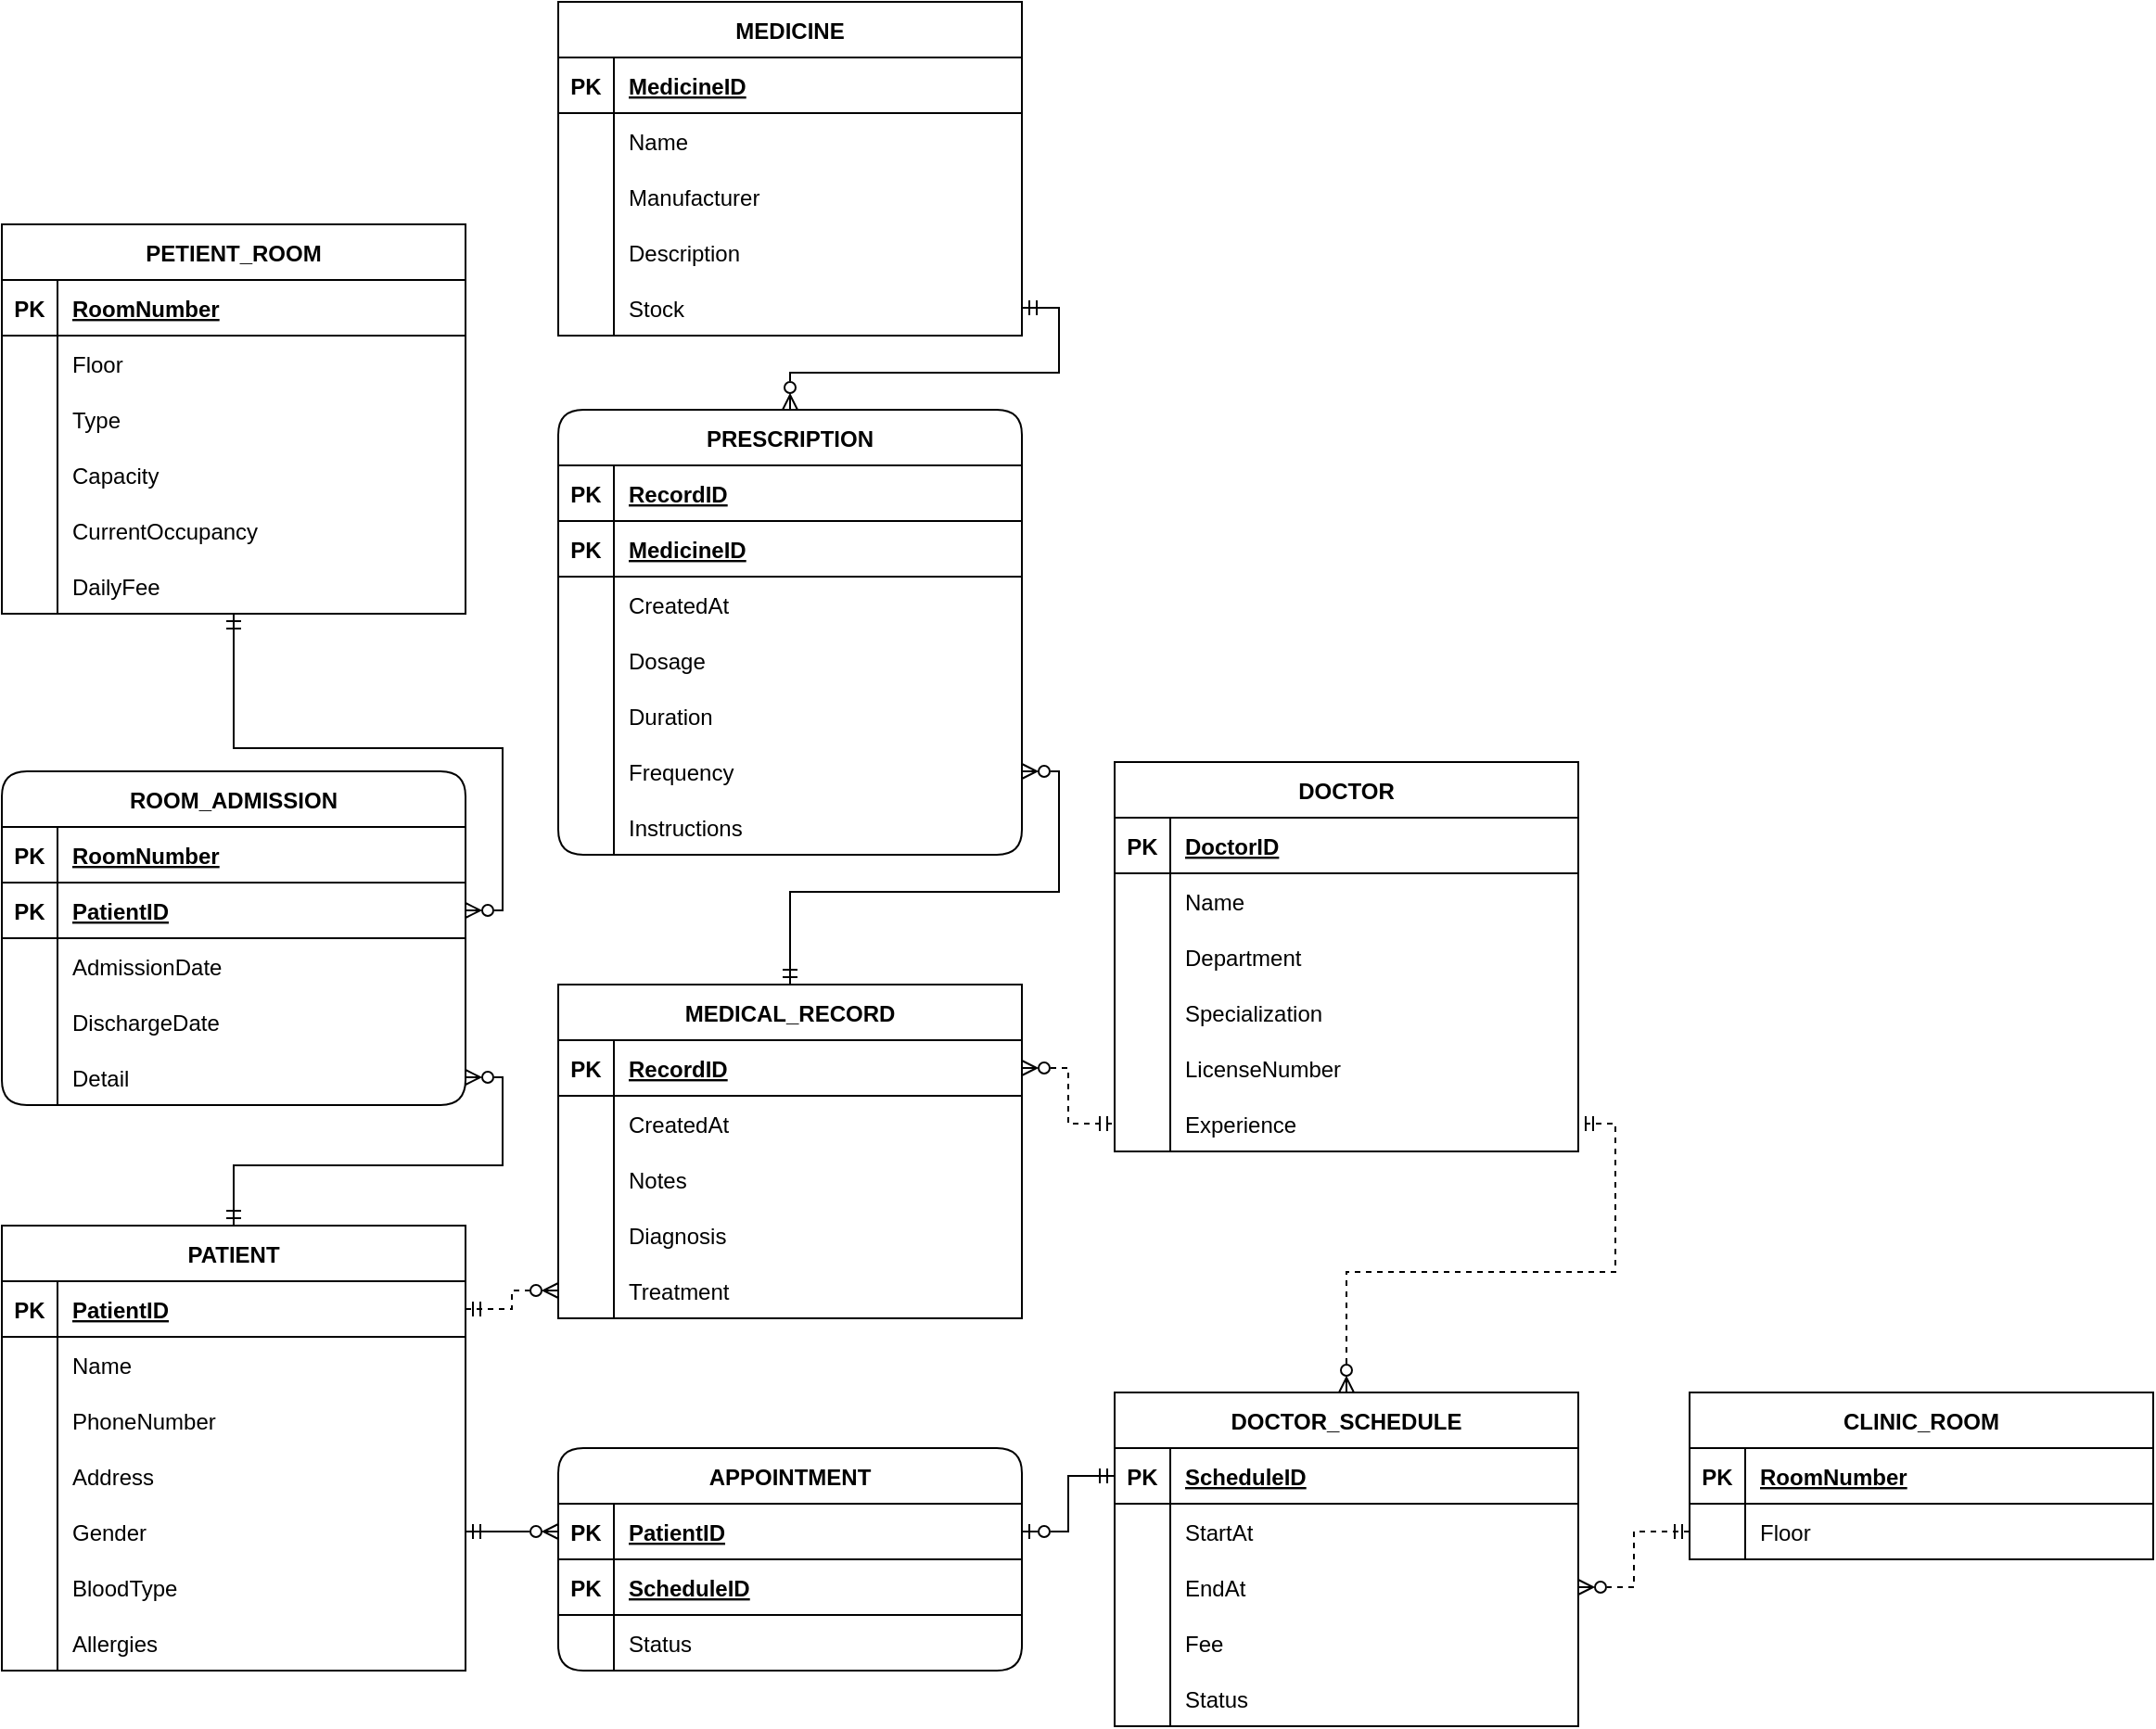 <mxfile version="24.8.3">
  <diagram id="R2lEEEUBdFMjLlhIrx00" name="Page-1">
    <mxGraphModel dx="1835" dy="2538" grid="1" gridSize="10" guides="1" tooltips="1" connect="1" arrows="1" fold="1" page="1" pageScale="1" pageWidth="850" pageHeight="1100" math="0" shadow="0" extFonts="Permanent Marker^https://fonts.googleapis.com/css?family=Permanent+Marker">
      <root>
        <mxCell id="0" />
        <mxCell id="1" parent="0" />
        <mxCell id="I-e72GIPT0ei3jprQXxF-21" value="MEDICINE" style="shape=table;startSize=30;container=1;collapsible=1;childLayout=tableLayout;fixedRows=1;rowLines=0;fontStyle=1;align=center;resizeLast=1;" vertex="1" parent="1">
          <mxGeometry x="270" y="-560" width="250" height="180" as="geometry" />
        </mxCell>
        <mxCell id="I-e72GIPT0ei3jprQXxF-22" value="" style="shape=partialRectangle;collapsible=0;dropTarget=0;pointerEvents=0;fillColor=none;points=[[0,0.5],[1,0.5]];portConstraint=eastwest;top=0;left=0;right=0;bottom=1;" vertex="1" parent="I-e72GIPT0ei3jprQXxF-21">
          <mxGeometry y="30" width="250" height="30" as="geometry" />
        </mxCell>
        <mxCell id="I-e72GIPT0ei3jprQXxF-23" value="PK" style="shape=partialRectangle;overflow=hidden;connectable=0;fillColor=none;top=0;left=0;bottom=0;right=0;fontStyle=1;" vertex="1" parent="I-e72GIPT0ei3jprQXxF-22">
          <mxGeometry width="30" height="30" as="geometry">
            <mxRectangle width="30" height="30" as="alternateBounds" />
          </mxGeometry>
        </mxCell>
        <mxCell id="I-e72GIPT0ei3jprQXxF-24" value="MedicineID" style="shape=partialRectangle;overflow=hidden;connectable=0;fillColor=none;top=0;left=0;bottom=0;right=0;align=left;spacingLeft=6;fontStyle=5;" vertex="1" parent="I-e72GIPT0ei3jprQXxF-22">
          <mxGeometry x="30" width="220" height="30" as="geometry">
            <mxRectangle width="220" height="30" as="alternateBounds" />
          </mxGeometry>
        </mxCell>
        <mxCell id="I-e72GIPT0ei3jprQXxF-28" value="" style="shape=partialRectangle;collapsible=0;dropTarget=0;pointerEvents=0;fillColor=none;points=[[0,0.5],[1,0.5]];portConstraint=eastwest;top=0;left=0;right=0;bottom=0;" vertex="1" parent="I-e72GIPT0ei3jprQXxF-21">
          <mxGeometry y="60" width="250" height="30" as="geometry" />
        </mxCell>
        <mxCell id="I-e72GIPT0ei3jprQXxF-29" value="" style="shape=partialRectangle;overflow=hidden;connectable=0;fillColor=none;top=0;left=0;bottom=0;right=0;" vertex="1" parent="I-e72GIPT0ei3jprQXxF-28">
          <mxGeometry width="30" height="30" as="geometry">
            <mxRectangle width="30" height="30" as="alternateBounds" />
          </mxGeometry>
        </mxCell>
        <mxCell id="I-e72GIPT0ei3jprQXxF-30" value="Name" style="shape=partialRectangle;overflow=hidden;connectable=0;fillColor=none;top=0;left=0;bottom=0;right=0;align=left;spacingLeft=6;" vertex="1" parent="I-e72GIPT0ei3jprQXxF-28">
          <mxGeometry x="30" width="220" height="30" as="geometry">
            <mxRectangle width="220" height="30" as="alternateBounds" />
          </mxGeometry>
        </mxCell>
        <mxCell id="I-e72GIPT0ei3jprQXxF-31" value="" style="shape=partialRectangle;collapsible=0;dropTarget=0;pointerEvents=0;fillColor=none;points=[[0,0.5],[1,0.5]];portConstraint=eastwest;top=0;left=0;right=0;bottom=0;" vertex="1" parent="I-e72GIPT0ei3jprQXxF-21">
          <mxGeometry y="90" width="250" height="30" as="geometry" />
        </mxCell>
        <mxCell id="I-e72GIPT0ei3jprQXxF-32" value="" style="shape=partialRectangle;overflow=hidden;connectable=0;fillColor=none;top=0;left=0;bottom=0;right=0;" vertex="1" parent="I-e72GIPT0ei3jprQXxF-31">
          <mxGeometry width="30" height="30" as="geometry">
            <mxRectangle width="30" height="30" as="alternateBounds" />
          </mxGeometry>
        </mxCell>
        <mxCell id="I-e72GIPT0ei3jprQXxF-33" value="Manufacturer" style="shape=partialRectangle;overflow=hidden;connectable=0;fillColor=none;top=0;left=0;bottom=0;right=0;align=left;spacingLeft=6;" vertex="1" parent="I-e72GIPT0ei3jprQXxF-31">
          <mxGeometry x="30" width="220" height="30" as="geometry">
            <mxRectangle width="220" height="30" as="alternateBounds" />
          </mxGeometry>
        </mxCell>
        <mxCell id="I-e72GIPT0ei3jprQXxF-34" value="" style="shape=partialRectangle;collapsible=0;dropTarget=0;pointerEvents=0;fillColor=none;points=[[0,0.5],[1,0.5]];portConstraint=eastwest;top=0;left=0;right=0;bottom=0;" vertex="1" parent="I-e72GIPT0ei3jprQXxF-21">
          <mxGeometry y="120" width="250" height="30" as="geometry" />
        </mxCell>
        <mxCell id="I-e72GIPT0ei3jprQXxF-35" value="" style="shape=partialRectangle;overflow=hidden;connectable=0;fillColor=none;top=0;left=0;bottom=0;right=0;" vertex="1" parent="I-e72GIPT0ei3jprQXxF-34">
          <mxGeometry width="30" height="30" as="geometry">
            <mxRectangle width="30" height="30" as="alternateBounds" />
          </mxGeometry>
        </mxCell>
        <mxCell id="I-e72GIPT0ei3jprQXxF-36" value="Description" style="shape=partialRectangle;overflow=hidden;connectable=0;fillColor=none;top=0;left=0;bottom=0;right=0;align=left;spacingLeft=6;" vertex="1" parent="I-e72GIPT0ei3jprQXxF-34">
          <mxGeometry x="30" width="220" height="30" as="geometry">
            <mxRectangle width="220" height="30" as="alternateBounds" />
          </mxGeometry>
        </mxCell>
        <mxCell id="I-e72GIPT0ei3jprQXxF-37" value="" style="shape=partialRectangle;collapsible=0;dropTarget=0;pointerEvents=0;fillColor=none;points=[[0,0.5],[1,0.5]];portConstraint=eastwest;top=0;left=0;right=0;bottom=0;" vertex="1" parent="I-e72GIPT0ei3jprQXxF-21">
          <mxGeometry y="150" width="250" height="30" as="geometry" />
        </mxCell>
        <mxCell id="I-e72GIPT0ei3jprQXxF-38" value="" style="shape=partialRectangle;overflow=hidden;connectable=0;fillColor=none;top=0;left=0;bottom=0;right=0;" vertex="1" parent="I-e72GIPT0ei3jprQXxF-37">
          <mxGeometry width="30" height="30" as="geometry">
            <mxRectangle width="30" height="30" as="alternateBounds" />
          </mxGeometry>
        </mxCell>
        <mxCell id="I-e72GIPT0ei3jprQXxF-39" value="Stock" style="shape=partialRectangle;overflow=hidden;connectable=0;fillColor=none;top=0;left=0;bottom=0;right=0;align=left;spacingLeft=6;" vertex="1" parent="I-e72GIPT0ei3jprQXxF-37">
          <mxGeometry x="30" width="220" height="30" as="geometry">
            <mxRectangle width="220" height="30" as="alternateBounds" />
          </mxGeometry>
        </mxCell>
        <mxCell id="I-e72GIPT0ei3jprQXxF-89" value="" style="edgeStyle=orthogonalEdgeStyle;rounded=0;orthogonalLoop=1;jettySize=auto;html=1;startArrow=ERmandOne;startFill=0;endArrow=ERzeroToMany;endFill=0;" edge="1" parent="1" source="I-e72GIPT0ei3jprQXxF-48" target="I-e72GIPT0ei3jprQXxF-83">
          <mxGeometry relative="1" as="geometry" />
        </mxCell>
        <mxCell id="I-e72GIPT0ei3jprQXxF-48" value="PETIENT_ROOM" style="shape=table;startSize=30;container=1;collapsible=1;childLayout=tableLayout;fixedRows=1;rowLines=0;fontStyle=1;align=center;resizeLast=1;" vertex="1" parent="1">
          <mxGeometry x="-30" y="-440" width="250" height="210" as="geometry" />
        </mxCell>
        <mxCell id="I-e72GIPT0ei3jprQXxF-49" value="" style="shape=partialRectangle;collapsible=0;dropTarget=0;pointerEvents=0;fillColor=none;points=[[0,0.5],[1,0.5]];portConstraint=eastwest;top=0;left=0;right=0;bottom=1;" vertex="1" parent="I-e72GIPT0ei3jprQXxF-48">
          <mxGeometry y="30" width="250" height="30" as="geometry" />
        </mxCell>
        <mxCell id="I-e72GIPT0ei3jprQXxF-50" value="PK" style="shape=partialRectangle;overflow=hidden;connectable=0;fillColor=none;top=0;left=0;bottom=0;right=0;fontStyle=1;" vertex="1" parent="I-e72GIPT0ei3jprQXxF-49">
          <mxGeometry width="30" height="30" as="geometry">
            <mxRectangle width="30" height="30" as="alternateBounds" />
          </mxGeometry>
        </mxCell>
        <mxCell id="I-e72GIPT0ei3jprQXxF-51" value="RoomNumber" style="shape=partialRectangle;overflow=hidden;connectable=0;fillColor=none;top=0;left=0;bottom=0;right=0;align=left;spacingLeft=6;fontStyle=5;" vertex="1" parent="I-e72GIPT0ei3jprQXxF-49">
          <mxGeometry x="30" width="220" height="30" as="geometry">
            <mxRectangle width="220" height="30" as="alternateBounds" />
          </mxGeometry>
        </mxCell>
        <mxCell id="I-e72GIPT0ei3jprQXxF-52" value="" style="shape=partialRectangle;collapsible=0;dropTarget=0;pointerEvents=0;fillColor=none;points=[[0,0.5],[1,0.5]];portConstraint=eastwest;top=0;left=0;right=0;bottom=0;" vertex="1" parent="I-e72GIPT0ei3jprQXxF-48">
          <mxGeometry y="60" width="250" height="30" as="geometry" />
        </mxCell>
        <mxCell id="I-e72GIPT0ei3jprQXxF-53" value="" style="shape=partialRectangle;overflow=hidden;connectable=0;fillColor=none;top=0;left=0;bottom=0;right=0;" vertex="1" parent="I-e72GIPT0ei3jprQXxF-52">
          <mxGeometry width="30" height="30" as="geometry">
            <mxRectangle width="30" height="30" as="alternateBounds" />
          </mxGeometry>
        </mxCell>
        <mxCell id="I-e72GIPT0ei3jprQXxF-54" value="Floor" style="shape=partialRectangle;overflow=hidden;connectable=0;fillColor=none;top=0;left=0;bottom=0;right=0;align=left;spacingLeft=6;" vertex="1" parent="I-e72GIPT0ei3jprQXxF-52">
          <mxGeometry x="30" width="220" height="30" as="geometry">
            <mxRectangle width="220" height="30" as="alternateBounds" />
          </mxGeometry>
        </mxCell>
        <mxCell id="I-e72GIPT0ei3jprQXxF-55" value="" style="shape=partialRectangle;collapsible=0;dropTarget=0;pointerEvents=0;fillColor=none;points=[[0,0.5],[1,0.5]];portConstraint=eastwest;top=0;left=0;right=0;bottom=0;" vertex="1" parent="I-e72GIPT0ei3jprQXxF-48">
          <mxGeometry y="90" width="250" height="30" as="geometry" />
        </mxCell>
        <mxCell id="I-e72GIPT0ei3jprQXxF-56" value="" style="shape=partialRectangle;overflow=hidden;connectable=0;fillColor=none;top=0;left=0;bottom=0;right=0;" vertex="1" parent="I-e72GIPT0ei3jprQXxF-55">
          <mxGeometry width="30" height="30" as="geometry">
            <mxRectangle width="30" height="30" as="alternateBounds" />
          </mxGeometry>
        </mxCell>
        <mxCell id="I-e72GIPT0ei3jprQXxF-57" value="Type" style="shape=partialRectangle;overflow=hidden;connectable=0;fillColor=none;top=0;left=0;bottom=0;right=0;align=left;spacingLeft=6;" vertex="1" parent="I-e72GIPT0ei3jprQXxF-55">
          <mxGeometry x="30" width="220" height="30" as="geometry">
            <mxRectangle width="220" height="30" as="alternateBounds" />
          </mxGeometry>
        </mxCell>
        <mxCell id="I-e72GIPT0ei3jprQXxF-58" value="" style="shape=partialRectangle;collapsible=0;dropTarget=0;pointerEvents=0;fillColor=none;points=[[0,0.5],[1,0.5]];portConstraint=eastwest;top=0;left=0;right=0;bottom=0;" vertex="1" parent="I-e72GIPT0ei3jprQXxF-48">
          <mxGeometry y="120" width="250" height="30" as="geometry" />
        </mxCell>
        <mxCell id="I-e72GIPT0ei3jprQXxF-59" value="" style="shape=partialRectangle;overflow=hidden;connectable=0;fillColor=none;top=0;left=0;bottom=0;right=0;" vertex="1" parent="I-e72GIPT0ei3jprQXxF-58">
          <mxGeometry width="30" height="30" as="geometry">
            <mxRectangle width="30" height="30" as="alternateBounds" />
          </mxGeometry>
        </mxCell>
        <mxCell id="I-e72GIPT0ei3jprQXxF-60" value="Capacity" style="shape=partialRectangle;overflow=hidden;connectable=0;fillColor=none;top=0;left=0;bottom=0;right=0;align=left;spacingLeft=6;" vertex="1" parent="I-e72GIPT0ei3jprQXxF-58">
          <mxGeometry x="30" width="220" height="30" as="geometry">
            <mxRectangle width="220" height="30" as="alternateBounds" />
          </mxGeometry>
        </mxCell>
        <mxCell id="I-e72GIPT0ei3jprQXxF-64" value="" style="shape=partialRectangle;collapsible=0;dropTarget=0;pointerEvents=0;fillColor=none;points=[[0,0.5],[1,0.5]];portConstraint=eastwest;top=0;left=0;right=0;bottom=0;" vertex="1" parent="I-e72GIPT0ei3jprQXxF-48">
          <mxGeometry y="150" width="250" height="30" as="geometry" />
        </mxCell>
        <mxCell id="I-e72GIPT0ei3jprQXxF-65" value="" style="shape=partialRectangle;overflow=hidden;connectable=0;fillColor=none;top=0;left=0;bottom=0;right=0;" vertex="1" parent="I-e72GIPT0ei3jprQXxF-64">
          <mxGeometry width="30" height="30" as="geometry">
            <mxRectangle width="30" height="30" as="alternateBounds" />
          </mxGeometry>
        </mxCell>
        <mxCell id="I-e72GIPT0ei3jprQXxF-66" value="CurrentOccupancy" style="shape=partialRectangle;overflow=hidden;connectable=0;fillColor=none;top=0;left=0;bottom=0;right=0;align=left;spacingLeft=6;" vertex="1" parent="I-e72GIPT0ei3jprQXxF-64">
          <mxGeometry x="30" width="220" height="30" as="geometry">
            <mxRectangle width="220" height="30" as="alternateBounds" />
          </mxGeometry>
        </mxCell>
        <mxCell id="I-e72GIPT0ei3jprQXxF-86" value="" style="shape=partialRectangle;collapsible=0;dropTarget=0;pointerEvents=0;fillColor=none;points=[[0,0.5],[1,0.5]];portConstraint=eastwest;top=0;left=0;right=0;bottom=0;" vertex="1" parent="I-e72GIPT0ei3jprQXxF-48">
          <mxGeometry y="180" width="250" height="30" as="geometry" />
        </mxCell>
        <mxCell id="I-e72GIPT0ei3jprQXxF-87" value="" style="shape=partialRectangle;overflow=hidden;connectable=0;fillColor=none;top=0;left=0;bottom=0;right=0;" vertex="1" parent="I-e72GIPT0ei3jprQXxF-86">
          <mxGeometry width="30" height="30" as="geometry">
            <mxRectangle width="30" height="30" as="alternateBounds" />
          </mxGeometry>
        </mxCell>
        <mxCell id="I-e72GIPT0ei3jprQXxF-88" value="DailyFee" style="shape=partialRectangle;overflow=hidden;connectable=0;fillColor=none;top=0;left=0;bottom=0;right=0;align=left;spacingLeft=6;" vertex="1" parent="I-e72GIPT0ei3jprQXxF-86">
          <mxGeometry x="30" width="220" height="30" as="geometry">
            <mxRectangle width="220" height="30" as="alternateBounds" />
          </mxGeometry>
        </mxCell>
        <mxCell id="I-e72GIPT0ei3jprQXxF-67" value="ROOM_ADMISSION" style="shape=table;startSize=30;container=1;collapsible=1;childLayout=tableLayout;fixedRows=1;rowLines=0;fontStyle=1;align=center;resizeLast=1;rounded=1;" vertex="1" parent="1">
          <mxGeometry x="-30" y="-145" width="250" height="180" as="geometry" />
        </mxCell>
        <mxCell id="I-e72GIPT0ei3jprQXxF-68" value="" style="shape=partialRectangle;collapsible=0;dropTarget=0;pointerEvents=0;fillColor=none;points=[[0,0.5],[1,0.5]];portConstraint=eastwest;top=0;left=0;right=0;bottom=1;" vertex="1" parent="I-e72GIPT0ei3jprQXxF-67">
          <mxGeometry y="30" width="250" height="30" as="geometry" />
        </mxCell>
        <mxCell id="I-e72GIPT0ei3jprQXxF-69" value="PK" style="shape=partialRectangle;overflow=hidden;connectable=0;fillColor=none;top=0;left=0;bottom=0;right=0;fontStyle=1;" vertex="1" parent="I-e72GIPT0ei3jprQXxF-68">
          <mxGeometry width="30" height="30" as="geometry">
            <mxRectangle width="30" height="30" as="alternateBounds" />
          </mxGeometry>
        </mxCell>
        <mxCell id="I-e72GIPT0ei3jprQXxF-70" value="RoomNumber" style="shape=partialRectangle;overflow=hidden;connectable=0;fillColor=none;top=0;left=0;bottom=0;right=0;align=left;spacingLeft=6;fontStyle=5;" vertex="1" parent="I-e72GIPT0ei3jprQXxF-68">
          <mxGeometry x="30" width="220" height="30" as="geometry">
            <mxRectangle width="220" height="30" as="alternateBounds" />
          </mxGeometry>
        </mxCell>
        <mxCell id="I-e72GIPT0ei3jprQXxF-83" value="" style="shape=partialRectangle;collapsible=0;dropTarget=0;pointerEvents=0;fillColor=none;points=[[0,0.5],[1,0.5]];portConstraint=eastwest;top=0;left=0;right=0;bottom=1;" vertex="1" parent="I-e72GIPT0ei3jprQXxF-67">
          <mxGeometry y="60" width="250" height="30" as="geometry" />
        </mxCell>
        <mxCell id="I-e72GIPT0ei3jprQXxF-84" value="PK" style="shape=partialRectangle;overflow=hidden;connectable=0;fillColor=none;top=0;left=0;bottom=0;right=0;fontStyle=1;" vertex="1" parent="I-e72GIPT0ei3jprQXxF-83">
          <mxGeometry width="30" height="30" as="geometry">
            <mxRectangle width="30" height="30" as="alternateBounds" />
          </mxGeometry>
        </mxCell>
        <mxCell id="I-e72GIPT0ei3jprQXxF-85" value="PatientID" style="shape=partialRectangle;overflow=hidden;connectable=0;fillColor=none;top=0;left=0;bottom=0;right=0;align=left;spacingLeft=6;fontStyle=5;" vertex="1" parent="I-e72GIPT0ei3jprQXxF-83">
          <mxGeometry x="30" width="220" height="30" as="geometry">
            <mxRectangle width="220" height="30" as="alternateBounds" />
          </mxGeometry>
        </mxCell>
        <mxCell id="I-e72GIPT0ei3jprQXxF-71" value="" style="shape=partialRectangle;collapsible=0;dropTarget=0;pointerEvents=0;fillColor=none;points=[[0,0.5],[1,0.5]];portConstraint=eastwest;top=0;left=0;right=0;bottom=0;" vertex="1" parent="I-e72GIPT0ei3jprQXxF-67">
          <mxGeometry y="90" width="250" height="30" as="geometry" />
        </mxCell>
        <mxCell id="I-e72GIPT0ei3jprQXxF-72" value="" style="shape=partialRectangle;overflow=hidden;connectable=0;fillColor=none;top=0;left=0;bottom=0;right=0;" vertex="1" parent="I-e72GIPT0ei3jprQXxF-71">
          <mxGeometry width="30" height="30" as="geometry">
            <mxRectangle width="30" height="30" as="alternateBounds" />
          </mxGeometry>
        </mxCell>
        <mxCell id="I-e72GIPT0ei3jprQXxF-73" value="AdmissionDate" style="shape=partialRectangle;overflow=hidden;connectable=0;fillColor=none;top=0;left=0;bottom=0;right=0;align=left;spacingLeft=6;" vertex="1" parent="I-e72GIPT0ei3jprQXxF-71">
          <mxGeometry x="30" width="220" height="30" as="geometry">
            <mxRectangle width="220" height="30" as="alternateBounds" />
          </mxGeometry>
        </mxCell>
        <mxCell id="I-e72GIPT0ei3jprQXxF-74" value="" style="shape=partialRectangle;collapsible=0;dropTarget=0;pointerEvents=0;fillColor=none;points=[[0,0.5],[1,0.5]];portConstraint=eastwest;top=0;left=0;right=0;bottom=0;" vertex="1" parent="I-e72GIPT0ei3jprQXxF-67">
          <mxGeometry y="120" width="250" height="30" as="geometry" />
        </mxCell>
        <mxCell id="I-e72GIPT0ei3jprQXxF-75" value="" style="shape=partialRectangle;overflow=hidden;connectable=0;fillColor=none;top=0;left=0;bottom=0;right=0;" vertex="1" parent="I-e72GIPT0ei3jprQXxF-74">
          <mxGeometry width="30" height="30" as="geometry">
            <mxRectangle width="30" height="30" as="alternateBounds" />
          </mxGeometry>
        </mxCell>
        <mxCell id="I-e72GIPT0ei3jprQXxF-76" value="DischargeDate" style="shape=partialRectangle;overflow=hidden;connectable=0;fillColor=none;top=0;left=0;bottom=0;right=0;align=left;spacingLeft=6;" vertex="1" parent="I-e72GIPT0ei3jprQXxF-74">
          <mxGeometry x="30" width="220" height="30" as="geometry">
            <mxRectangle width="220" height="30" as="alternateBounds" />
          </mxGeometry>
        </mxCell>
        <mxCell id="I-e72GIPT0ei3jprQXxF-77" value="" style="shape=partialRectangle;collapsible=0;dropTarget=0;pointerEvents=0;fillColor=none;points=[[0,0.5],[1,0.5]];portConstraint=eastwest;top=0;left=0;right=0;bottom=0;" vertex="1" parent="I-e72GIPT0ei3jprQXxF-67">
          <mxGeometry y="150" width="250" height="30" as="geometry" />
        </mxCell>
        <mxCell id="I-e72GIPT0ei3jprQXxF-78" value="" style="shape=partialRectangle;overflow=hidden;connectable=0;fillColor=none;top=0;left=0;bottom=0;right=0;" vertex="1" parent="I-e72GIPT0ei3jprQXxF-77">
          <mxGeometry width="30" height="30" as="geometry">
            <mxRectangle width="30" height="30" as="alternateBounds" />
          </mxGeometry>
        </mxCell>
        <mxCell id="I-e72GIPT0ei3jprQXxF-79" value="Detail" style="shape=partialRectangle;overflow=hidden;connectable=0;fillColor=none;top=0;left=0;bottom=0;right=0;align=left;spacingLeft=6;" vertex="1" parent="I-e72GIPT0ei3jprQXxF-77">
          <mxGeometry x="30" width="220" height="30" as="geometry">
            <mxRectangle width="220" height="30" as="alternateBounds" />
          </mxGeometry>
        </mxCell>
        <mxCell id="I-e72GIPT0ei3jprQXxF-112" value="" style="edgeStyle=orthogonalEdgeStyle;rounded=0;orthogonalLoop=1;jettySize=auto;html=1;startArrow=ERmandOne;startFill=0;endArrow=ERzeroToMany;endFill=0;" edge="1" parent="1" source="I-e72GIPT0ei3jprQXxF-90" target="I-e72GIPT0ei3jprQXxF-77">
          <mxGeometry relative="1" as="geometry" />
        </mxCell>
        <mxCell id="I-e72GIPT0ei3jprQXxF-90" value="PATIENT" style="shape=table;startSize=30;container=1;collapsible=1;childLayout=tableLayout;fixedRows=1;rowLines=0;fontStyle=1;align=center;resizeLast=1;" vertex="1" parent="1">
          <mxGeometry x="-30" y="100" width="250" height="240" as="geometry" />
        </mxCell>
        <mxCell id="I-e72GIPT0ei3jprQXxF-91" value="" style="shape=partialRectangle;collapsible=0;dropTarget=0;pointerEvents=0;fillColor=none;points=[[0,0.5],[1,0.5]];portConstraint=eastwest;top=0;left=0;right=0;bottom=1;" vertex="1" parent="I-e72GIPT0ei3jprQXxF-90">
          <mxGeometry y="30" width="250" height="30" as="geometry" />
        </mxCell>
        <mxCell id="I-e72GIPT0ei3jprQXxF-92" value="PK" style="shape=partialRectangle;overflow=hidden;connectable=0;fillColor=none;top=0;left=0;bottom=0;right=0;fontStyle=1;" vertex="1" parent="I-e72GIPT0ei3jprQXxF-91">
          <mxGeometry width="30" height="30" as="geometry">
            <mxRectangle width="30" height="30" as="alternateBounds" />
          </mxGeometry>
        </mxCell>
        <mxCell id="I-e72GIPT0ei3jprQXxF-93" value="PatientID" style="shape=partialRectangle;overflow=hidden;connectable=0;fillColor=none;top=0;left=0;bottom=0;right=0;align=left;spacingLeft=6;fontStyle=5;" vertex="1" parent="I-e72GIPT0ei3jprQXxF-91">
          <mxGeometry x="30" width="220" height="30" as="geometry">
            <mxRectangle width="220" height="30" as="alternateBounds" />
          </mxGeometry>
        </mxCell>
        <mxCell id="I-e72GIPT0ei3jprQXxF-94" value="" style="shape=partialRectangle;collapsible=0;dropTarget=0;pointerEvents=0;fillColor=none;points=[[0,0.5],[1,0.5]];portConstraint=eastwest;top=0;left=0;right=0;bottom=0;" vertex="1" parent="I-e72GIPT0ei3jprQXxF-90">
          <mxGeometry y="60" width="250" height="30" as="geometry" />
        </mxCell>
        <mxCell id="I-e72GIPT0ei3jprQXxF-95" value="" style="shape=partialRectangle;overflow=hidden;connectable=0;fillColor=none;top=0;left=0;bottom=0;right=0;" vertex="1" parent="I-e72GIPT0ei3jprQXxF-94">
          <mxGeometry width="30" height="30" as="geometry">
            <mxRectangle width="30" height="30" as="alternateBounds" />
          </mxGeometry>
        </mxCell>
        <mxCell id="I-e72GIPT0ei3jprQXxF-96" value="Name" style="shape=partialRectangle;overflow=hidden;connectable=0;fillColor=none;top=0;left=0;bottom=0;right=0;align=left;spacingLeft=6;" vertex="1" parent="I-e72GIPT0ei3jprQXxF-94">
          <mxGeometry x="30" width="220" height="30" as="geometry">
            <mxRectangle width="220" height="30" as="alternateBounds" />
          </mxGeometry>
        </mxCell>
        <mxCell id="I-e72GIPT0ei3jprQXxF-97" value="" style="shape=partialRectangle;collapsible=0;dropTarget=0;pointerEvents=0;fillColor=none;points=[[0,0.5],[1,0.5]];portConstraint=eastwest;top=0;left=0;right=0;bottom=0;" vertex="1" parent="I-e72GIPT0ei3jprQXxF-90">
          <mxGeometry y="90" width="250" height="30" as="geometry" />
        </mxCell>
        <mxCell id="I-e72GIPT0ei3jprQXxF-98" value="" style="shape=partialRectangle;overflow=hidden;connectable=0;fillColor=none;top=0;left=0;bottom=0;right=0;" vertex="1" parent="I-e72GIPT0ei3jprQXxF-97">
          <mxGeometry width="30" height="30" as="geometry">
            <mxRectangle width="30" height="30" as="alternateBounds" />
          </mxGeometry>
        </mxCell>
        <mxCell id="I-e72GIPT0ei3jprQXxF-99" value="PhoneNumber" style="shape=partialRectangle;overflow=hidden;connectable=0;fillColor=none;top=0;left=0;bottom=0;right=0;align=left;spacingLeft=6;" vertex="1" parent="I-e72GIPT0ei3jprQXxF-97">
          <mxGeometry x="30" width="220" height="30" as="geometry">
            <mxRectangle width="220" height="30" as="alternateBounds" />
          </mxGeometry>
        </mxCell>
        <mxCell id="I-e72GIPT0ei3jprQXxF-100" value="" style="shape=partialRectangle;collapsible=0;dropTarget=0;pointerEvents=0;fillColor=none;points=[[0,0.5],[1,0.5]];portConstraint=eastwest;top=0;left=0;right=0;bottom=0;" vertex="1" parent="I-e72GIPT0ei3jprQXxF-90">
          <mxGeometry y="120" width="250" height="30" as="geometry" />
        </mxCell>
        <mxCell id="I-e72GIPT0ei3jprQXxF-101" value="" style="shape=partialRectangle;overflow=hidden;connectable=0;fillColor=none;top=0;left=0;bottom=0;right=0;" vertex="1" parent="I-e72GIPT0ei3jprQXxF-100">
          <mxGeometry width="30" height="30" as="geometry">
            <mxRectangle width="30" height="30" as="alternateBounds" />
          </mxGeometry>
        </mxCell>
        <mxCell id="I-e72GIPT0ei3jprQXxF-102" value="Address" style="shape=partialRectangle;overflow=hidden;connectable=0;fillColor=none;top=0;left=0;bottom=0;right=0;align=left;spacingLeft=6;" vertex="1" parent="I-e72GIPT0ei3jprQXxF-100">
          <mxGeometry x="30" width="220" height="30" as="geometry">
            <mxRectangle width="220" height="30" as="alternateBounds" />
          </mxGeometry>
        </mxCell>
        <mxCell id="I-e72GIPT0ei3jprQXxF-103" value="" style="shape=partialRectangle;collapsible=0;dropTarget=0;pointerEvents=0;fillColor=none;points=[[0,0.5],[1,0.5]];portConstraint=eastwest;top=0;left=0;right=0;bottom=0;" vertex="1" parent="I-e72GIPT0ei3jprQXxF-90">
          <mxGeometry y="150" width="250" height="30" as="geometry" />
        </mxCell>
        <mxCell id="I-e72GIPT0ei3jprQXxF-104" value="" style="shape=partialRectangle;overflow=hidden;connectable=0;fillColor=none;top=0;left=0;bottom=0;right=0;" vertex="1" parent="I-e72GIPT0ei3jprQXxF-103">
          <mxGeometry width="30" height="30" as="geometry">
            <mxRectangle width="30" height="30" as="alternateBounds" />
          </mxGeometry>
        </mxCell>
        <mxCell id="I-e72GIPT0ei3jprQXxF-105" value="Gender" style="shape=partialRectangle;overflow=hidden;connectable=0;fillColor=none;top=0;left=0;bottom=0;right=0;align=left;spacingLeft=6;" vertex="1" parent="I-e72GIPT0ei3jprQXxF-103">
          <mxGeometry x="30" width="220" height="30" as="geometry">
            <mxRectangle width="220" height="30" as="alternateBounds" />
          </mxGeometry>
        </mxCell>
        <mxCell id="I-e72GIPT0ei3jprQXxF-106" value="" style="shape=partialRectangle;collapsible=0;dropTarget=0;pointerEvents=0;fillColor=none;points=[[0,0.5],[1,0.5]];portConstraint=eastwest;top=0;left=0;right=0;bottom=0;" vertex="1" parent="I-e72GIPT0ei3jprQXxF-90">
          <mxGeometry y="180" width="250" height="30" as="geometry" />
        </mxCell>
        <mxCell id="I-e72GIPT0ei3jprQXxF-107" value="" style="shape=partialRectangle;overflow=hidden;connectable=0;fillColor=none;top=0;left=0;bottom=0;right=0;" vertex="1" parent="I-e72GIPT0ei3jprQXxF-106">
          <mxGeometry width="30" height="30" as="geometry">
            <mxRectangle width="30" height="30" as="alternateBounds" />
          </mxGeometry>
        </mxCell>
        <mxCell id="I-e72GIPT0ei3jprQXxF-108" value="BloodType" style="shape=partialRectangle;overflow=hidden;connectable=0;fillColor=none;top=0;left=0;bottom=0;right=0;align=left;spacingLeft=6;" vertex="1" parent="I-e72GIPT0ei3jprQXxF-106">
          <mxGeometry x="30" width="220" height="30" as="geometry">
            <mxRectangle width="220" height="30" as="alternateBounds" />
          </mxGeometry>
        </mxCell>
        <mxCell id="I-e72GIPT0ei3jprQXxF-109" value="" style="shape=partialRectangle;collapsible=0;dropTarget=0;pointerEvents=0;fillColor=none;points=[[0,0.5],[1,0.5]];portConstraint=eastwest;top=0;left=0;right=0;bottom=0;" vertex="1" parent="I-e72GIPT0ei3jprQXxF-90">
          <mxGeometry y="210" width="250" height="30" as="geometry" />
        </mxCell>
        <mxCell id="I-e72GIPT0ei3jprQXxF-110" value="" style="shape=partialRectangle;overflow=hidden;connectable=0;fillColor=none;top=0;left=0;bottom=0;right=0;" vertex="1" parent="I-e72GIPT0ei3jprQXxF-109">
          <mxGeometry width="30" height="30" as="geometry">
            <mxRectangle width="30" height="30" as="alternateBounds" />
          </mxGeometry>
        </mxCell>
        <mxCell id="I-e72GIPT0ei3jprQXxF-111" value="Allergies" style="shape=partialRectangle;overflow=hidden;connectable=0;fillColor=none;top=0;left=0;bottom=0;right=0;align=left;spacingLeft=6;" vertex="1" parent="I-e72GIPT0ei3jprQXxF-109">
          <mxGeometry x="30" width="220" height="30" as="geometry">
            <mxRectangle width="220" height="30" as="alternateBounds" />
          </mxGeometry>
        </mxCell>
        <mxCell id="I-e72GIPT0ei3jprQXxF-113" value="DOCTOR" style="shape=table;startSize=30;container=1;collapsible=1;childLayout=tableLayout;fixedRows=1;rowLines=0;fontStyle=1;align=center;resizeLast=1;" vertex="1" parent="1">
          <mxGeometry x="570" y="-150" width="250" height="210" as="geometry" />
        </mxCell>
        <mxCell id="I-e72GIPT0ei3jprQXxF-114" value="" style="shape=partialRectangle;collapsible=0;dropTarget=0;pointerEvents=0;fillColor=none;points=[[0,0.5],[1,0.5]];portConstraint=eastwest;top=0;left=0;right=0;bottom=1;" vertex="1" parent="I-e72GIPT0ei3jprQXxF-113">
          <mxGeometry y="30" width="250" height="30" as="geometry" />
        </mxCell>
        <mxCell id="I-e72GIPT0ei3jprQXxF-115" value="PK" style="shape=partialRectangle;overflow=hidden;connectable=0;fillColor=none;top=0;left=0;bottom=0;right=0;fontStyle=1;" vertex="1" parent="I-e72GIPT0ei3jprQXxF-114">
          <mxGeometry width="30" height="30" as="geometry">
            <mxRectangle width="30" height="30" as="alternateBounds" />
          </mxGeometry>
        </mxCell>
        <mxCell id="I-e72GIPT0ei3jprQXxF-116" value="DoctorID" style="shape=partialRectangle;overflow=hidden;connectable=0;fillColor=none;top=0;left=0;bottom=0;right=0;align=left;spacingLeft=6;fontStyle=5;" vertex="1" parent="I-e72GIPT0ei3jprQXxF-114">
          <mxGeometry x="30" width="220" height="30" as="geometry">
            <mxRectangle width="220" height="30" as="alternateBounds" />
          </mxGeometry>
        </mxCell>
        <mxCell id="I-e72GIPT0ei3jprQXxF-117" value="" style="shape=partialRectangle;collapsible=0;dropTarget=0;pointerEvents=0;fillColor=none;points=[[0,0.5],[1,0.5]];portConstraint=eastwest;top=0;left=0;right=0;bottom=0;" vertex="1" parent="I-e72GIPT0ei3jprQXxF-113">
          <mxGeometry y="60" width="250" height="30" as="geometry" />
        </mxCell>
        <mxCell id="I-e72GIPT0ei3jprQXxF-118" value="" style="shape=partialRectangle;overflow=hidden;connectable=0;fillColor=none;top=0;left=0;bottom=0;right=0;" vertex="1" parent="I-e72GIPT0ei3jprQXxF-117">
          <mxGeometry width="30" height="30" as="geometry">
            <mxRectangle width="30" height="30" as="alternateBounds" />
          </mxGeometry>
        </mxCell>
        <mxCell id="I-e72GIPT0ei3jprQXxF-119" value="Name" style="shape=partialRectangle;overflow=hidden;connectable=0;fillColor=none;top=0;left=0;bottom=0;right=0;align=left;spacingLeft=6;" vertex="1" parent="I-e72GIPT0ei3jprQXxF-117">
          <mxGeometry x="30" width="220" height="30" as="geometry">
            <mxRectangle width="220" height="30" as="alternateBounds" />
          </mxGeometry>
        </mxCell>
        <mxCell id="I-e72GIPT0ei3jprQXxF-120" value="" style="shape=partialRectangle;collapsible=0;dropTarget=0;pointerEvents=0;fillColor=none;points=[[0,0.5],[1,0.5]];portConstraint=eastwest;top=0;left=0;right=0;bottom=0;" vertex="1" parent="I-e72GIPT0ei3jprQXxF-113">
          <mxGeometry y="90" width="250" height="30" as="geometry" />
        </mxCell>
        <mxCell id="I-e72GIPT0ei3jprQXxF-121" value="" style="shape=partialRectangle;overflow=hidden;connectable=0;fillColor=none;top=0;left=0;bottom=0;right=0;" vertex="1" parent="I-e72GIPT0ei3jprQXxF-120">
          <mxGeometry width="30" height="30" as="geometry">
            <mxRectangle width="30" height="30" as="alternateBounds" />
          </mxGeometry>
        </mxCell>
        <mxCell id="I-e72GIPT0ei3jprQXxF-122" value="Department" style="shape=partialRectangle;overflow=hidden;connectable=0;fillColor=none;top=0;left=0;bottom=0;right=0;align=left;spacingLeft=6;" vertex="1" parent="I-e72GIPT0ei3jprQXxF-120">
          <mxGeometry x="30" width="220" height="30" as="geometry">
            <mxRectangle width="220" height="30" as="alternateBounds" />
          </mxGeometry>
        </mxCell>
        <mxCell id="I-e72GIPT0ei3jprQXxF-123" value="" style="shape=partialRectangle;collapsible=0;dropTarget=0;pointerEvents=0;fillColor=none;points=[[0,0.5],[1,0.5]];portConstraint=eastwest;top=0;left=0;right=0;bottom=0;" vertex="1" parent="I-e72GIPT0ei3jprQXxF-113">
          <mxGeometry y="120" width="250" height="30" as="geometry" />
        </mxCell>
        <mxCell id="I-e72GIPT0ei3jprQXxF-124" value="" style="shape=partialRectangle;overflow=hidden;connectable=0;fillColor=none;top=0;left=0;bottom=0;right=0;" vertex="1" parent="I-e72GIPT0ei3jprQXxF-123">
          <mxGeometry width="30" height="30" as="geometry">
            <mxRectangle width="30" height="30" as="alternateBounds" />
          </mxGeometry>
        </mxCell>
        <mxCell id="I-e72GIPT0ei3jprQXxF-125" value="Specialization" style="shape=partialRectangle;overflow=hidden;connectable=0;fillColor=none;top=0;left=0;bottom=0;right=0;align=left;spacingLeft=6;" vertex="1" parent="I-e72GIPT0ei3jprQXxF-123">
          <mxGeometry x="30" width="220" height="30" as="geometry">
            <mxRectangle width="220" height="30" as="alternateBounds" />
          </mxGeometry>
        </mxCell>
        <mxCell id="I-e72GIPT0ei3jprQXxF-126" value="" style="shape=partialRectangle;collapsible=0;dropTarget=0;pointerEvents=0;fillColor=none;points=[[0,0.5],[1,0.5]];portConstraint=eastwest;top=0;left=0;right=0;bottom=0;" vertex="1" parent="I-e72GIPT0ei3jprQXxF-113">
          <mxGeometry y="150" width="250" height="30" as="geometry" />
        </mxCell>
        <mxCell id="I-e72GIPT0ei3jprQXxF-127" value="" style="shape=partialRectangle;overflow=hidden;connectable=0;fillColor=none;top=0;left=0;bottom=0;right=0;" vertex="1" parent="I-e72GIPT0ei3jprQXxF-126">
          <mxGeometry width="30" height="30" as="geometry">
            <mxRectangle width="30" height="30" as="alternateBounds" />
          </mxGeometry>
        </mxCell>
        <mxCell id="I-e72GIPT0ei3jprQXxF-128" value="LicenseNumber" style="shape=partialRectangle;overflow=hidden;connectable=0;fillColor=none;top=0;left=0;bottom=0;right=0;align=left;spacingLeft=6;" vertex="1" parent="I-e72GIPT0ei3jprQXxF-126">
          <mxGeometry x="30" width="220" height="30" as="geometry">
            <mxRectangle width="220" height="30" as="alternateBounds" />
          </mxGeometry>
        </mxCell>
        <mxCell id="I-e72GIPT0ei3jprQXxF-135" value="" style="shape=partialRectangle;collapsible=0;dropTarget=0;pointerEvents=0;fillColor=none;points=[[0,0.5],[1,0.5]];portConstraint=eastwest;top=0;left=0;right=0;bottom=0;" vertex="1" parent="I-e72GIPT0ei3jprQXxF-113">
          <mxGeometry y="180" width="250" height="30" as="geometry" />
        </mxCell>
        <mxCell id="I-e72GIPT0ei3jprQXxF-136" value="" style="shape=partialRectangle;overflow=hidden;connectable=0;fillColor=none;top=0;left=0;bottom=0;right=0;" vertex="1" parent="I-e72GIPT0ei3jprQXxF-135">
          <mxGeometry width="30" height="30" as="geometry">
            <mxRectangle width="30" height="30" as="alternateBounds" />
          </mxGeometry>
        </mxCell>
        <mxCell id="I-e72GIPT0ei3jprQXxF-137" value="Experience" style="shape=partialRectangle;overflow=hidden;connectable=0;fillColor=none;top=0;left=0;bottom=0;right=0;align=left;spacingLeft=6;" vertex="1" parent="I-e72GIPT0ei3jprQXxF-135">
          <mxGeometry x="30" width="220" height="30" as="geometry">
            <mxRectangle width="220" height="30" as="alternateBounds" />
          </mxGeometry>
        </mxCell>
        <mxCell id="I-e72GIPT0ei3jprQXxF-141" value="APPOINTMENT" style="shape=table;startSize=30;container=1;collapsible=1;childLayout=tableLayout;fixedRows=1;rowLines=0;fontStyle=1;align=center;resizeLast=1;rounded=1;" vertex="1" parent="1">
          <mxGeometry x="270" y="220" width="250" height="120" as="geometry" />
        </mxCell>
        <mxCell id="I-e72GIPT0ei3jprQXxF-142" value="" style="shape=partialRectangle;collapsible=0;dropTarget=0;pointerEvents=0;fillColor=none;points=[[0,0.5],[1,0.5]];portConstraint=eastwest;top=0;left=0;right=0;bottom=1;" vertex="1" parent="I-e72GIPT0ei3jprQXxF-141">
          <mxGeometry y="30" width="250" height="30" as="geometry" />
        </mxCell>
        <mxCell id="I-e72GIPT0ei3jprQXxF-143" value="PK" style="shape=partialRectangle;overflow=hidden;connectable=0;fillColor=none;top=0;left=0;bottom=0;right=0;fontStyle=1;" vertex="1" parent="I-e72GIPT0ei3jprQXxF-142">
          <mxGeometry width="30" height="30" as="geometry">
            <mxRectangle width="30" height="30" as="alternateBounds" />
          </mxGeometry>
        </mxCell>
        <mxCell id="I-e72GIPT0ei3jprQXxF-144" value="PatientID" style="shape=partialRectangle;overflow=hidden;connectable=0;fillColor=none;top=0;left=0;bottom=0;right=0;align=left;spacingLeft=6;fontStyle=5;" vertex="1" parent="I-e72GIPT0ei3jprQXxF-142">
          <mxGeometry x="30" width="220" height="30" as="geometry">
            <mxRectangle width="220" height="30" as="alternateBounds" />
          </mxGeometry>
        </mxCell>
        <mxCell id="I-e72GIPT0ei3jprQXxF-215" value="" style="shape=partialRectangle;collapsible=0;dropTarget=0;pointerEvents=0;fillColor=none;points=[[0,0.5],[1,0.5]];portConstraint=eastwest;top=0;left=0;right=0;bottom=1;" vertex="1" parent="I-e72GIPT0ei3jprQXxF-141">
          <mxGeometry y="60" width="250" height="30" as="geometry" />
        </mxCell>
        <mxCell id="I-e72GIPT0ei3jprQXxF-216" value="PK" style="shape=partialRectangle;overflow=hidden;connectable=0;fillColor=none;top=0;left=0;bottom=0;right=0;fontStyle=1;" vertex="1" parent="I-e72GIPT0ei3jprQXxF-215">
          <mxGeometry width="30" height="30" as="geometry">
            <mxRectangle width="30" height="30" as="alternateBounds" />
          </mxGeometry>
        </mxCell>
        <mxCell id="I-e72GIPT0ei3jprQXxF-217" value="ScheduleID" style="shape=partialRectangle;overflow=hidden;connectable=0;fillColor=none;top=0;left=0;bottom=0;right=0;align=left;spacingLeft=6;fontStyle=5;" vertex="1" parent="I-e72GIPT0ei3jprQXxF-215">
          <mxGeometry x="30" width="220" height="30" as="geometry">
            <mxRectangle width="220" height="30" as="alternateBounds" />
          </mxGeometry>
        </mxCell>
        <mxCell id="I-e72GIPT0ei3jprQXxF-145" value="" style="shape=partialRectangle;collapsible=0;dropTarget=0;pointerEvents=0;fillColor=none;points=[[0,0.5],[1,0.5]];portConstraint=eastwest;top=0;left=0;right=0;bottom=0;" vertex="1" parent="I-e72GIPT0ei3jprQXxF-141">
          <mxGeometry y="90" width="250" height="30" as="geometry" />
        </mxCell>
        <mxCell id="I-e72GIPT0ei3jprQXxF-146" value="" style="shape=partialRectangle;overflow=hidden;connectable=0;fillColor=none;top=0;left=0;bottom=0;right=0;" vertex="1" parent="I-e72GIPT0ei3jprQXxF-145">
          <mxGeometry width="30" height="30" as="geometry">
            <mxRectangle width="30" height="30" as="alternateBounds" />
          </mxGeometry>
        </mxCell>
        <mxCell id="I-e72GIPT0ei3jprQXxF-147" value="Status" style="shape=partialRectangle;overflow=hidden;connectable=0;fillColor=none;top=0;left=0;bottom=0;right=0;align=left;spacingLeft=6;" vertex="1" parent="I-e72GIPT0ei3jprQXxF-145">
          <mxGeometry x="30" width="220" height="30" as="geometry">
            <mxRectangle width="220" height="30" as="alternateBounds" />
          </mxGeometry>
        </mxCell>
        <mxCell id="I-e72GIPT0ei3jprQXxF-165" value="" style="edgeStyle=orthogonalEdgeStyle;rounded=0;orthogonalLoop=1;jettySize=auto;html=1;startArrow=ERzeroToMany;startFill=0;endArrow=ERmandOne;endFill=0;" edge="1" parent="1" source="I-e72GIPT0ei3jprQXxF-142" target="I-e72GIPT0ei3jprQXxF-103">
          <mxGeometry relative="1" as="geometry" />
        </mxCell>
        <mxCell id="I-e72GIPT0ei3jprQXxF-252" value="" style="edgeStyle=orthogonalEdgeStyle;rounded=0;orthogonalLoop=1;jettySize=auto;html=1;startArrow=ERmandOne;startFill=0;endArrow=ERzeroToMany;endFill=0;" edge="1" parent="1" source="I-e72GIPT0ei3jprQXxF-167" target="I-e72GIPT0ei3jprQXxF-236">
          <mxGeometry relative="1" as="geometry" />
        </mxCell>
        <mxCell id="I-e72GIPT0ei3jprQXxF-167" value="MEDICAL_RECORD" style="shape=table;startSize=30;container=1;collapsible=1;childLayout=tableLayout;fixedRows=1;rowLines=0;fontStyle=1;align=center;resizeLast=1;" vertex="1" parent="1">
          <mxGeometry x="270" y="-30" width="250" height="180" as="geometry" />
        </mxCell>
        <mxCell id="I-e72GIPT0ei3jprQXxF-168" value="" style="shape=partialRectangle;collapsible=0;dropTarget=0;pointerEvents=0;fillColor=none;points=[[0,0.5],[1,0.5]];portConstraint=eastwest;top=0;left=0;right=0;bottom=1;" vertex="1" parent="I-e72GIPT0ei3jprQXxF-167">
          <mxGeometry y="30" width="250" height="30" as="geometry" />
        </mxCell>
        <mxCell id="I-e72GIPT0ei3jprQXxF-169" value="PK" style="shape=partialRectangle;overflow=hidden;connectable=0;fillColor=none;top=0;left=0;bottom=0;right=0;fontStyle=1;" vertex="1" parent="I-e72GIPT0ei3jprQXxF-168">
          <mxGeometry width="30" height="30" as="geometry">
            <mxRectangle width="30" height="30" as="alternateBounds" />
          </mxGeometry>
        </mxCell>
        <mxCell id="I-e72GIPT0ei3jprQXxF-170" value="RecordID" style="shape=partialRectangle;overflow=hidden;connectable=0;fillColor=none;top=0;left=0;bottom=0;right=0;align=left;spacingLeft=6;fontStyle=5;" vertex="1" parent="I-e72GIPT0ei3jprQXxF-168">
          <mxGeometry x="30" width="220" height="30" as="geometry">
            <mxRectangle width="220" height="30" as="alternateBounds" />
          </mxGeometry>
        </mxCell>
        <mxCell id="I-e72GIPT0ei3jprQXxF-171" value="" style="shape=partialRectangle;collapsible=0;dropTarget=0;pointerEvents=0;fillColor=none;points=[[0,0.5],[1,0.5]];portConstraint=eastwest;top=0;left=0;right=0;bottom=0;" vertex="1" parent="I-e72GIPT0ei3jprQXxF-167">
          <mxGeometry y="60" width="250" height="30" as="geometry" />
        </mxCell>
        <mxCell id="I-e72GIPT0ei3jprQXxF-172" value="" style="shape=partialRectangle;overflow=hidden;connectable=0;fillColor=none;top=0;left=0;bottom=0;right=0;" vertex="1" parent="I-e72GIPT0ei3jprQXxF-171">
          <mxGeometry width="30" height="30" as="geometry">
            <mxRectangle width="30" height="30" as="alternateBounds" />
          </mxGeometry>
        </mxCell>
        <mxCell id="I-e72GIPT0ei3jprQXxF-173" value="CreatedAt" style="shape=partialRectangle;overflow=hidden;connectable=0;fillColor=none;top=0;left=0;bottom=0;right=0;align=left;spacingLeft=6;" vertex="1" parent="I-e72GIPT0ei3jprQXxF-171">
          <mxGeometry x="30" width="220" height="30" as="geometry">
            <mxRectangle width="220" height="30" as="alternateBounds" />
          </mxGeometry>
        </mxCell>
        <mxCell id="I-e72GIPT0ei3jprQXxF-240" value="" style="shape=partialRectangle;collapsible=0;dropTarget=0;pointerEvents=0;fillColor=none;points=[[0,0.5],[1,0.5]];portConstraint=eastwest;top=0;left=0;right=0;bottom=0;" vertex="1" parent="I-e72GIPT0ei3jprQXxF-167">
          <mxGeometry y="90" width="250" height="30" as="geometry" />
        </mxCell>
        <mxCell id="I-e72GIPT0ei3jprQXxF-241" value="" style="shape=partialRectangle;overflow=hidden;connectable=0;fillColor=none;top=0;left=0;bottom=0;right=0;" vertex="1" parent="I-e72GIPT0ei3jprQXxF-240">
          <mxGeometry width="30" height="30" as="geometry">
            <mxRectangle width="30" height="30" as="alternateBounds" />
          </mxGeometry>
        </mxCell>
        <mxCell id="I-e72GIPT0ei3jprQXxF-242" value="Notes" style="shape=partialRectangle;overflow=hidden;connectable=0;fillColor=none;top=0;left=0;bottom=0;right=0;align=left;spacingLeft=6;" vertex="1" parent="I-e72GIPT0ei3jprQXxF-240">
          <mxGeometry x="30" width="220" height="30" as="geometry">
            <mxRectangle width="220" height="30" as="alternateBounds" />
          </mxGeometry>
        </mxCell>
        <mxCell id="I-e72GIPT0ei3jprQXxF-174" value="" style="shape=partialRectangle;collapsible=0;dropTarget=0;pointerEvents=0;fillColor=none;points=[[0,0.5],[1,0.5]];portConstraint=eastwest;top=0;left=0;right=0;bottom=0;" vertex="1" parent="I-e72GIPT0ei3jprQXxF-167">
          <mxGeometry y="120" width="250" height="30" as="geometry" />
        </mxCell>
        <mxCell id="I-e72GIPT0ei3jprQXxF-175" value="" style="shape=partialRectangle;overflow=hidden;connectable=0;fillColor=none;top=0;left=0;bottom=0;right=0;" vertex="1" parent="I-e72GIPT0ei3jprQXxF-174">
          <mxGeometry width="30" height="30" as="geometry">
            <mxRectangle width="30" height="30" as="alternateBounds" />
          </mxGeometry>
        </mxCell>
        <mxCell id="I-e72GIPT0ei3jprQXxF-176" value="Diagnosis" style="shape=partialRectangle;overflow=hidden;connectable=0;fillColor=none;top=0;left=0;bottom=0;right=0;align=left;spacingLeft=6;" vertex="1" parent="I-e72GIPT0ei3jprQXxF-174">
          <mxGeometry x="30" width="220" height="30" as="geometry">
            <mxRectangle width="220" height="30" as="alternateBounds" />
          </mxGeometry>
        </mxCell>
        <mxCell id="I-e72GIPT0ei3jprQXxF-177" value="" style="shape=partialRectangle;collapsible=0;dropTarget=0;pointerEvents=0;fillColor=none;points=[[0,0.5],[1,0.5]];portConstraint=eastwest;top=0;left=0;right=0;bottom=0;" vertex="1" parent="I-e72GIPT0ei3jprQXxF-167">
          <mxGeometry y="150" width="250" height="30" as="geometry" />
        </mxCell>
        <mxCell id="I-e72GIPT0ei3jprQXxF-178" value="" style="shape=partialRectangle;overflow=hidden;connectable=0;fillColor=none;top=0;left=0;bottom=0;right=0;" vertex="1" parent="I-e72GIPT0ei3jprQXxF-177">
          <mxGeometry width="30" height="30" as="geometry">
            <mxRectangle width="30" height="30" as="alternateBounds" />
          </mxGeometry>
        </mxCell>
        <mxCell id="I-e72GIPT0ei3jprQXxF-179" value="Treatment" style="shape=partialRectangle;overflow=hidden;connectable=0;fillColor=none;top=0;left=0;bottom=0;right=0;align=left;spacingLeft=6;" vertex="1" parent="I-e72GIPT0ei3jprQXxF-177">
          <mxGeometry x="30" width="220" height="30" as="geometry">
            <mxRectangle width="220" height="30" as="alternateBounds" />
          </mxGeometry>
        </mxCell>
        <mxCell id="I-e72GIPT0ei3jprQXxF-199" value="" style="edgeStyle=orthogonalEdgeStyle;rounded=0;orthogonalLoop=1;jettySize=auto;html=1;endArrow=ERmandOne;endFill=0;startArrow=ERzeroToMany;startFill=0;dashed=1;" edge="1" parent="1" source="I-e72GIPT0ei3jprQXxF-180" target="I-e72GIPT0ei3jprQXxF-135">
          <mxGeometry relative="1" as="geometry" />
        </mxCell>
        <mxCell id="I-e72GIPT0ei3jprQXxF-180" value="DOCTOR_SCHEDULE" style="shape=table;startSize=30;container=1;collapsible=1;childLayout=tableLayout;fixedRows=1;rowLines=0;fontStyle=1;align=center;resizeLast=1;" vertex="1" parent="1">
          <mxGeometry x="570" y="190" width="250" height="180" as="geometry" />
        </mxCell>
        <mxCell id="I-e72GIPT0ei3jprQXxF-181" value="" style="shape=partialRectangle;collapsible=0;dropTarget=0;pointerEvents=0;fillColor=none;points=[[0,0.5],[1,0.5]];portConstraint=eastwest;top=0;left=0;right=0;bottom=1;" vertex="1" parent="I-e72GIPT0ei3jprQXxF-180">
          <mxGeometry y="30" width="250" height="30" as="geometry" />
        </mxCell>
        <mxCell id="I-e72GIPT0ei3jprQXxF-182" value="PK" style="shape=partialRectangle;overflow=hidden;connectable=0;fillColor=none;top=0;left=0;bottom=0;right=0;fontStyle=1;" vertex="1" parent="I-e72GIPT0ei3jprQXxF-181">
          <mxGeometry width="30" height="30" as="geometry">
            <mxRectangle width="30" height="30" as="alternateBounds" />
          </mxGeometry>
        </mxCell>
        <mxCell id="I-e72GIPT0ei3jprQXxF-183" value="ScheduleID" style="shape=partialRectangle;overflow=hidden;connectable=0;fillColor=none;top=0;left=0;bottom=0;right=0;align=left;spacingLeft=6;fontStyle=5;" vertex="1" parent="I-e72GIPT0ei3jprQXxF-181">
          <mxGeometry x="30" width="220" height="30" as="geometry">
            <mxRectangle width="220" height="30" as="alternateBounds" />
          </mxGeometry>
        </mxCell>
        <mxCell id="I-e72GIPT0ei3jprQXxF-184" value="" style="shape=partialRectangle;collapsible=0;dropTarget=0;pointerEvents=0;fillColor=none;points=[[0,0.5],[1,0.5]];portConstraint=eastwest;top=0;left=0;right=0;bottom=0;" vertex="1" parent="I-e72GIPT0ei3jprQXxF-180">
          <mxGeometry y="60" width="250" height="30" as="geometry" />
        </mxCell>
        <mxCell id="I-e72GIPT0ei3jprQXxF-185" value="" style="shape=partialRectangle;overflow=hidden;connectable=0;fillColor=none;top=0;left=0;bottom=0;right=0;" vertex="1" parent="I-e72GIPT0ei3jprQXxF-184">
          <mxGeometry width="30" height="30" as="geometry">
            <mxRectangle width="30" height="30" as="alternateBounds" />
          </mxGeometry>
        </mxCell>
        <mxCell id="I-e72GIPT0ei3jprQXxF-186" value="StartAt" style="shape=partialRectangle;overflow=hidden;connectable=0;fillColor=none;top=0;left=0;bottom=0;right=0;align=left;spacingLeft=6;" vertex="1" parent="I-e72GIPT0ei3jprQXxF-184">
          <mxGeometry x="30" width="220" height="30" as="geometry">
            <mxRectangle width="220" height="30" as="alternateBounds" />
          </mxGeometry>
        </mxCell>
        <mxCell id="I-e72GIPT0ei3jprQXxF-187" value="" style="shape=partialRectangle;collapsible=0;dropTarget=0;pointerEvents=0;fillColor=none;points=[[0,0.5],[1,0.5]];portConstraint=eastwest;top=0;left=0;right=0;bottom=0;" vertex="1" parent="I-e72GIPT0ei3jprQXxF-180">
          <mxGeometry y="90" width="250" height="30" as="geometry" />
        </mxCell>
        <mxCell id="I-e72GIPT0ei3jprQXxF-188" value="" style="shape=partialRectangle;overflow=hidden;connectable=0;fillColor=none;top=0;left=0;bottom=0;right=0;" vertex="1" parent="I-e72GIPT0ei3jprQXxF-187">
          <mxGeometry width="30" height="30" as="geometry">
            <mxRectangle width="30" height="30" as="alternateBounds" />
          </mxGeometry>
        </mxCell>
        <mxCell id="I-e72GIPT0ei3jprQXxF-189" value="EndAt" style="shape=partialRectangle;overflow=hidden;connectable=0;fillColor=none;top=0;left=0;bottom=0;right=0;align=left;spacingLeft=6;" vertex="1" parent="I-e72GIPT0ei3jprQXxF-187">
          <mxGeometry x="30" width="220" height="30" as="geometry">
            <mxRectangle width="220" height="30" as="alternateBounds" />
          </mxGeometry>
        </mxCell>
        <mxCell id="I-e72GIPT0ei3jprQXxF-220" value="" style="shape=partialRectangle;collapsible=0;dropTarget=0;pointerEvents=0;fillColor=none;points=[[0,0.5],[1,0.5]];portConstraint=eastwest;top=0;left=0;right=0;bottom=0;" vertex="1" parent="I-e72GIPT0ei3jprQXxF-180">
          <mxGeometry y="120" width="250" height="30" as="geometry" />
        </mxCell>
        <mxCell id="I-e72GIPT0ei3jprQXxF-221" value="" style="shape=partialRectangle;overflow=hidden;connectable=0;fillColor=none;top=0;left=0;bottom=0;right=0;" vertex="1" parent="I-e72GIPT0ei3jprQXxF-220">
          <mxGeometry width="30" height="30" as="geometry">
            <mxRectangle width="30" height="30" as="alternateBounds" />
          </mxGeometry>
        </mxCell>
        <mxCell id="I-e72GIPT0ei3jprQXxF-222" value="Fee" style="shape=partialRectangle;overflow=hidden;connectable=0;fillColor=none;top=0;left=0;bottom=0;right=0;align=left;spacingLeft=6;" vertex="1" parent="I-e72GIPT0ei3jprQXxF-220">
          <mxGeometry x="30" width="220" height="30" as="geometry">
            <mxRectangle width="220" height="30" as="alternateBounds" />
          </mxGeometry>
        </mxCell>
        <mxCell id="I-e72GIPT0ei3jprQXxF-245" value="" style="shape=partialRectangle;collapsible=0;dropTarget=0;pointerEvents=0;fillColor=none;points=[[0,0.5],[1,0.5]];portConstraint=eastwest;top=0;left=0;right=0;bottom=0;" vertex="1" parent="I-e72GIPT0ei3jprQXxF-180">
          <mxGeometry y="150" width="250" height="30" as="geometry" />
        </mxCell>
        <mxCell id="I-e72GIPT0ei3jprQXxF-246" value="" style="shape=partialRectangle;overflow=hidden;connectable=0;fillColor=none;top=0;left=0;bottom=0;right=0;" vertex="1" parent="I-e72GIPT0ei3jprQXxF-245">
          <mxGeometry width="30" height="30" as="geometry">
            <mxRectangle width="30" height="30" as="alternateBounds" />
          </mxGeometry>
        </mxCell>
        <mxCell id="I-e72GIPT0ei3jprQXxF-247" value="Status" style="shape=partialRectangle;overflow=hidden;connectable=0;fillColor=none;top=0;left=0;bottom=0;right=0;align=left;spacingLeft=6;" vertex="1" parent="I-e72GIPT0ei3jprQXxF-245">
          <mxGeometry x="30" width="220" height="30" as="geometry">
            <mxRectangle width="220" height="30" as="alternateBounds" />
          </mxGeometry>
        </mxCell>
        <mxCell id="I-e72GIPT0ei3jprQXxF-200" value="" style="edgeStyle=orthogonalEdgeStyle;rounded=0;orthogonalLoop=1;jettySize=auto;html=1;endArrow=ERzeroToOne;endFill=0;startArrow=ERmandOne;startFill=0;entryX=1;entryY=0.5;entryDx=0;entryDy=0;" edge="1" parent="1" source="I-e72GIPT0ei3jprQXxF-181" target="I-e72GIPT0ei3jprQXxF-142">
          <mxGeometry relative="1" as="geometry" />
        </mxCell>
        <mxCell id="I-e72GIPT0ei3jprQXxF-201" value="CLINIC_ROOM" style="shape=table;startSize=30;container=1;collapsible=1;childLayout=tableLayout;fixedRows=1;rowLines=0;fontStyle=1;align=center;resizeLast=1;" vertex="1" parent="1">
          <mxGeometry x="880" y="190" width="250" height="90" as="geometry" />
        </mxCell>
        <mxCell id="I-e72GIPT0ei3jprQXxF-202" value="" style="shape=partialRectangle;collapsible=0;dropTarget=0;pointerEvents=0;fillColor=none;points=[[0,0.5],[1,0.5]];portConstraint=eastwest;top=0;left=0;right=0;bottom=1;" vertex="1" parent="I-e72GIPT0ei3jprQXxF-201">
          <mxGeometry y="30" width="250" height="30" as="geometry" />
        </mxCell>
        <mxCell id="I-e72GIPT0ei3jprQXxF-203" value="PK" style="shape=partialRectangle;overflow=hidden;connectable=0;fillColor=none;top=0;left=0;bottom=0;right=0;fontStyle=1;" vertex="1" parent="I-e72GIPT0ei3jprQXxF-202">
          <mxGeometry width="30" height="30" as="geometry">
            <mxRectangle width="30" height="30" as="alternateBounds" />
          </mxGeometry>
        </mxCell>
        <mxCell id="I-e72GIPT0ei3jprQXxF-204" value="RoomNumber" style="shape=partialRectangle;overflow=hidden;connectable=0;fillColor=none;top=0;left=0;bottom=0;right=0;align=left;spacingLeft=6;fontStyle=5;" vertex="1" parent="I-e72GIPT0ei3jprQXxF-202">
          <mxGeometry x="30" width="220" height="30" as="geometry">
            <mxRectangle width="220" height="30" as="alternateBounds" />
          </mxGeometry>
        </mxCell>
        <mxCell id="I-e72GIPT0ei3jprQXxF-205" value="" style="shape=partialRectangle;collapsible=0;dropTarget=0;pointerEvents=0;fillColor=none;points=[[0,0.5],[1,0.5]];portConstraint=eastwest;top=0;left=0;right=0;bottom=0;" vertex="1" parent="I-e72GIPT0ei3jprQXxF-201">
          <mxGeometry y="60" width="250" height="30" as="geometry" />
        </mxCell>
        <mxCell id="I-e72GIPT0ei3jprQXxF-206" value="" style="shape=partialRectangle;overflow=hidden;connectable=0;fillColor=none;top=0;left=0;bottom=0;right=0;" vertex="1" parent="I-e72GIPT0ei3jprQXxF-205">
          <mxGeometry width="30" height="30" as="geometry">
            <mxRectangle width="30" height="30" as="alternateBounds" />
          </mxGeometry>
        </mxCell>
        <mxCell id="I-e72GIPT0ei3jprQXxF-207" value="Floor" style="shape=partialRectangle;overflow=hidden;connectable=0;fillColor=none;top=0;left=0;bottom=0;right=0;align=left;spacingLeft=6;" vertex="1" parent="I-e72GIPT0ei3jprQXxF-205">
          <mxGeometry x="30" width="220" height="30" as="geometry">
            <mxRectangle width="220" height="30" as="alternateBounds" />
          </mxGeometry>
        </mxCell>
        <mxCell id="I-e72GIPT0ei3jprQXxF-214" value="" style="edgeStyle=orthogonalEdgeStyle;rounded=0;orthogonalLoop=1;jettySize=auto;html=1;endArrow=ERzeroToMany;endFill=0;startArrow=ERmandOne;startFill=0;dashed=1;" edge="1" parent="1" source="I-e72GIPT0ei3jprQXxF-205" target="I-e72GIPT0ei3jprQXxF-187">
          <mxGeometry relative="1" as="geometry" />
        </mxCell>
        <mxCell id="I-e72GIPT0ei3jprQXxF-251" value="" style="edgeStyle=orthogonalEdgeStyle;rounded=0;orthogonalLoop=1;jettySize=auto;html=1;startArrow=ERzeroToMany;startFill=0;endArrow=ERmandOne;endFill=0;" edge="1" parent="1" source="I-e72GIPT0ei3jprQXxF-223" target="I-e72GIPT0ei3jprQXxF-37">
          <mxGeometry relative="1" as="geometry" />
        </mxCell>
        <mxCell id="I-e72GIPT0ei3jprQXxF-223" value="PRESCRIPTION" style="shape=table;startSize=30;container=1;collapsible=1;childLayout=tableLayout;fixedRows=1;rowLines=0;fontStyle=1;align=center;resizeLast=1;rounded=1;" vertex="1" parent="1">
          <mxGeometry x="270" y="-340" width="250" height="240" as="geometry" />
        </mxCell>
        <mxCell id="I-e72GIPT0ei3jprQXxF-224" value="" style="shape=partialRectangle;collapsible=0;dropTarget=0;pointerEvents=0;fillColor=none;points=[[0,0.5],[1,0.5]];portConstraint=eastwest;top=0;left=0;right=0;bottom=1;" vertex="1" parent="I-e72GIPT0ei3jprQXxF-223">
          <mxGeometry y="30" width="250" height="30" as="geometry" />
        </mxCell>
        <mxCell id="I-e72GIPT0ei3jprQXxF-225" value="PK" style="shape=partialRectangle;overflow=hidden;connectable=0;fillColor=none;top=0;left=0;bottom=0;right=0;fontStyle=1;" vertex="1" parent="I-e72GIPT0ei3jprQXxF-224">
          <mxGeometry width="30" height="30" as="geometry">
            <mxRectangle width="30" height="30" as="alternateBounds" />
          </mxGeometry>
        </mxCell>
        <mxCell id="I-e72GIPT0ei3jprQXxF-226" value="RecordID" style="shape=partialRectangle;overflow=hidden;connectable=0;fillColor=none;top=0;left=0;bottom=0;right=0;align=left;spacingLeft=6;fontStyle=5;" vertex="1" parent="I-e72GIPT0ei3jprQXxF-224">
          <mxGeometry x="30" width="220" height="30" as="geometry">
            <mxRectangle width="220" height="30" as="alternateBounds" />
          </mxGeometry>
        </mxCell>
        <mxCell id="I-e72GIPT0ei3jprQXxF-248" value="" style="shape=partialRectangle;collapsible=0;dropTarget=0;pointerEvents=0;fillColor=none;points=[[0,0.5],[1,0.5]];portConstraint=eastwest;top=0;left=0;right=0;bottom=1;" vertex="1" parent="I-e72GIPT0ei3jprQXxF-223">
          <mxGeometry y="60" width="250" height="30" as="geometry" />
        </mxCell>
        <mxCell id="I-e72GIPT0ei3jprQXxF-249" value="PK" style="shape=partialRectangle;overflow=hidden;connectable=0;fillColor=none;top=0;left=0;bottom=0;right=0;fontStyle=1;" vertex="1" parent="I-e72GIPT0ei3jprQXxF-248">
          <mxGeometry width="30" height="30" as="geometry">
            <mxRectangle width="30" height="30" as="alternateBounds" />
          </mxGeometry>
        </mxCell>
        <mxCell id="I-e72GIPT0ei3jprQXxF-250" value="MedicineID" style="shape=partialRectangle;overflow=hidden;connectable=0;fillColor=none;top=0;left=0;bottom=0;right=0;align=left;spacingLeft=6;fontStyle=5;" vertex="1" parent="I-e72GIPT0ei3jprQXxF-248">
          <mxGeometry x="30" width="220" height="30" as="geometry">
            <mxRectangle width="220" height="30" as="alternateBounds" />
          </mxGeometry>
        </mxCell>
        <mxCell id="I-e72GIPT0ei3jprQXxF-227" value="" style="shape=partialRectangle;collapsible=0;dropTarget=0;pointerEvents=0;fillColor=none;points=[[0,0.5],[1,0.5]];portConstraint=eastwest;top=0;left=0;right=0;bottom=0;" vertex="1" parent="I-e72GIPT0ei3jprQXxF-223">
          <mxGeometry y="90" width="250" height="30" as="geometry" />
        </mxCell>
        <mxCell id="I-e72GIPT0ei3jprQXxF-228" value="" style="shape=partialRectangle;overflow=hidden;connectable=0;fillColor=none;top=0;left=0;bottom=0;right=0;" vertex="1" parent="I-e72GIPT0ei3jprQXxF-227">
          <mxGeometry width="30" height="30" as="geometry">
            <mxRectangle width="30" height="30" as="alternateBounds" />
          </mxGeometry>
        </mxCell>
        <mxCell id="I-e72GIPT0ei3jprQXxF-229" value="CreatedAt" style="shape=partialRectangle;overflow=hidden;connectable=0;fillColor=none;top=0;left=0;bottom=0;right=0;align=left;spacingLeft=6;" vertex="1" parent="I-e72GIPT0ei3jprQXxF-227">
          <mxGeometry x="30" width="220" height="30" as="geometry">
            <mxRectangle width="220" height="30" as="alternateBounds" />
          </mxGeometry>
        </mxCell>
        <mxCell id="I-e72GIPT0ei3jprQXxF-230" value="" style="shape=partialRectangle;collapsible=0;dropTarget=0;pointerEvents=0;fillColor=none;points=[[0,0.5],[1,0.5]];portConstraint=eastwest;top=0;left=0;right=0;bottom=0;" vertex="1" parent="I-e72GIPT0ei3jprQXxF-223">
          <mxGeometry y="120" width="250" height="30" as="geometry" />
        </mxCell>
        <mxCell id="I-e72GIPT0ei3jprQXxF-231" value="" style="shape=partialRectangle;overflow=hidden;connectable=0;fillColor=none;top=0;left=0;bottom=0;right=0;" vertex="1" parent="I-e72GIPT0ei3jprQXxF-230">
          <mxGeometry width="30" height="30" as="geometry">
            <mxRectangle width="30" height="30" as="alternateBounds" />
          </mxGeometry>
        </mxCell>
        <mxCell id="I-e72GIPT0ei3jprQXxF-232" value="Dosage" style="shape=partialRectangle;overflow=hidden;connectable=0;fillColor=none;top=0;left=0;bottom=0;right=0;align=left;spacingLeft=6;" vertex="1" parent="I-e72GIPT0ei3jprQXxF-230">
          <mxGeometry x="30" width="220" height="30" as="geometry">
            <mxRectangle width="220" height="30" as="alternateBounds" />
          </mxGeometry>
        </mxCell>
        <mxCell id="I-e72GIPT0ei3jprQXxF-233" value="" style="shape=partialRectangle;collapsible=0;dropTarget=0;pointerEvents=0;fillColor=none;points=[[0,0.5],[1,0.5]];portConstraint=eastwest;top=0;left=0;right=0;bottom=0;" vertex="1" parent="I-e72GIPT0ei3jprQXxF-223">
          <mxGeometry y="150" width="250" height="30" as="geometry" />
        </mxCell>
        <mxCell id="I-e72GIPT0ei3jprQXxF-234" value="" style="shape=partialRectangle;overflow=hidden;connectable=0;fillColor=none;top=0;left=0;bottom=0;right=0;" vertex="1" parent="I-e72GIPT0ei3jprQXxF-233">
          <mxGeometry width="30" height="30" as="geometry">
            <mxRectangle width="30" height="30" as="alternateBounds" />
          </mxGeometry>
        </mxCell>
        <mxCell id="I-e72GIPT0ei3jprQXxF-235" value="Duration" style="shape=partialRectangle;overflow=hidden;connectable=0;fillColor=none;top=0;left=0;bottom=0;right=0;align=left;spacingLeft=6;" vertex="1" parent="I-e72GIPT0ei3jprQXxF-233">
          <mxGeometry x="30" width="220" height="30" as="geometry">
            <mxRectangle width="220" height="30" as="alternateBounds" />
          </mxGeometry>
        </mxCell>
        <mxCell id="I-e72GIPT0ei3jprQXxF-236" value="" style="shape=partialRectangle;collapsible=0;dropTarget=0;pointerEvents=0;fillColor=none;points=[[0,0.5],[1,0.5]];portConstraint=eastwest;top=0;left=0;right=0;bottom=0;" vertex="1" parent="I-e72GIPT0ei3jprQXxF-223">
          <mxGeometry y="180" width="250" height="30" as="geometry" />
        </mxCell>
        <mxCell id="I-e72GIPT0ei3jprQXxF-237" value="" style="shape=partialRectangle;overflow=hidden;connectable=0;fillColor=none;top=0;left=0;bottom=0;right=0;" vertex="1" parent="I-e72GIPT0ei3jprQXxF-236">
          <mxGeometry width="30" height="30" as="geometry">
            <mxRectangle width="30" height="30" as="alternateBounds" />
          </mxGeometry>
        </mxCell>
        <mxCell id="I-e72GIPT0ei3jprQXxF-238" value="Frequency" style="shape=partialRectangle;overflow=hidden;connectable=0;fillColor=none;top=0;left=0;bottom=0;right=0;align=left;spacingLeft=6;" vertex="1" parent="I-e72GIPT0ei3jprQXxF-236">
          <mxGeometry x="30" width="220" height="30" as="geometry">
            <mxRectangle width="220" height="30" as="alternateBounds" />
          </mxGeometry>
        </mxCell>
        <mxCell id="I-e72GIPT0ei3jprQXxF-253" value="" style="shape=partialRectangle;collapsible=0;dropTarget=0;pointerEvents=0;fillColor=none;points=[[0,0.5],[1,0.5]];portConstraint=eastwest;top=0;left=0;right=0;bottom=0;" vertex="1" parent="I-e72GIPT0ei3jprQXxF-223">
          <mxGeometry y="210" width="250" height="30" as="geometry" />
        </mxCell>
        <mxCell id="I-e72GIPT0ei3jprQXxF-254" value="" style="shape=partialRectangle;overflow=hidden;connectable=0;fillColor=none;top=0;left=0;bottom=0;right=0;" vertex="1" parent="I-e72GIPT0ei3jprQXxF-253">
          <mxGeometry width="30" height="30" as="geometry">
            <mxRectangle width="30" height="30" as="alternateBounds" />
          </mxGeometry>
        </mxCell>
        <mxCell id="I-e72GIPT0ei3jprQXxF-255" value="Instructions" style="shape=partialRectangle;overflow=hidden;connectable=0;fillColor=none;top=0;left=0;bottom=0;right=0;align=left;spacingLeft=6;" vertex="1" parent="I-e72GIPT0ei3jprQXxF-253">
          <mxGeometry x="30" width="220" height="30" as="geometry">
            <mxRectangle width="220" height="30" as="alternateBounds" />
          </mxGeometry>
        </mxCell>
        <mxCell id="I-e72GIPT0ei3jprQXxF-243" value="" style="edgeStyle=orthogonalEdgeStyle;rounded=0;orthogonalLoop=1;jettySize=auto;html=1;startArrow=ERmandOne;startFill=0;endArrow=ERzeroToMany;endFill=0;dashed=1;" edge="1" parent="1" source="I-e72GIPT0ei3jprQXxF-91" target="I-e72GIPT0ei3jprQXxF-177">
          <mxGeometry relative="1" as="geometry" />
        </mxCell>
        <mxCell id="I-e72GIPT0ei3jprQXxF-244" value="" style="edgeStyle=orthogonalEdgeStyle;rounded=0;orthogonalLoop=1;jettySize=auto;html=1;endArrow=ERmandOne;endFill=0;startArrow=ERzeroToMany;startFill=0;dashed=1;" edge="1" parent="1" source="I-e72GIPT0ei3jprQXxF-168" target="I-e72GIPT0ei3jprQXxF-135">
          <mxGeometry relative="1" as="geometry" />
        </mxCell>
      </root>
    </mxGraphModel>
  </diagram>
</mxfile>
